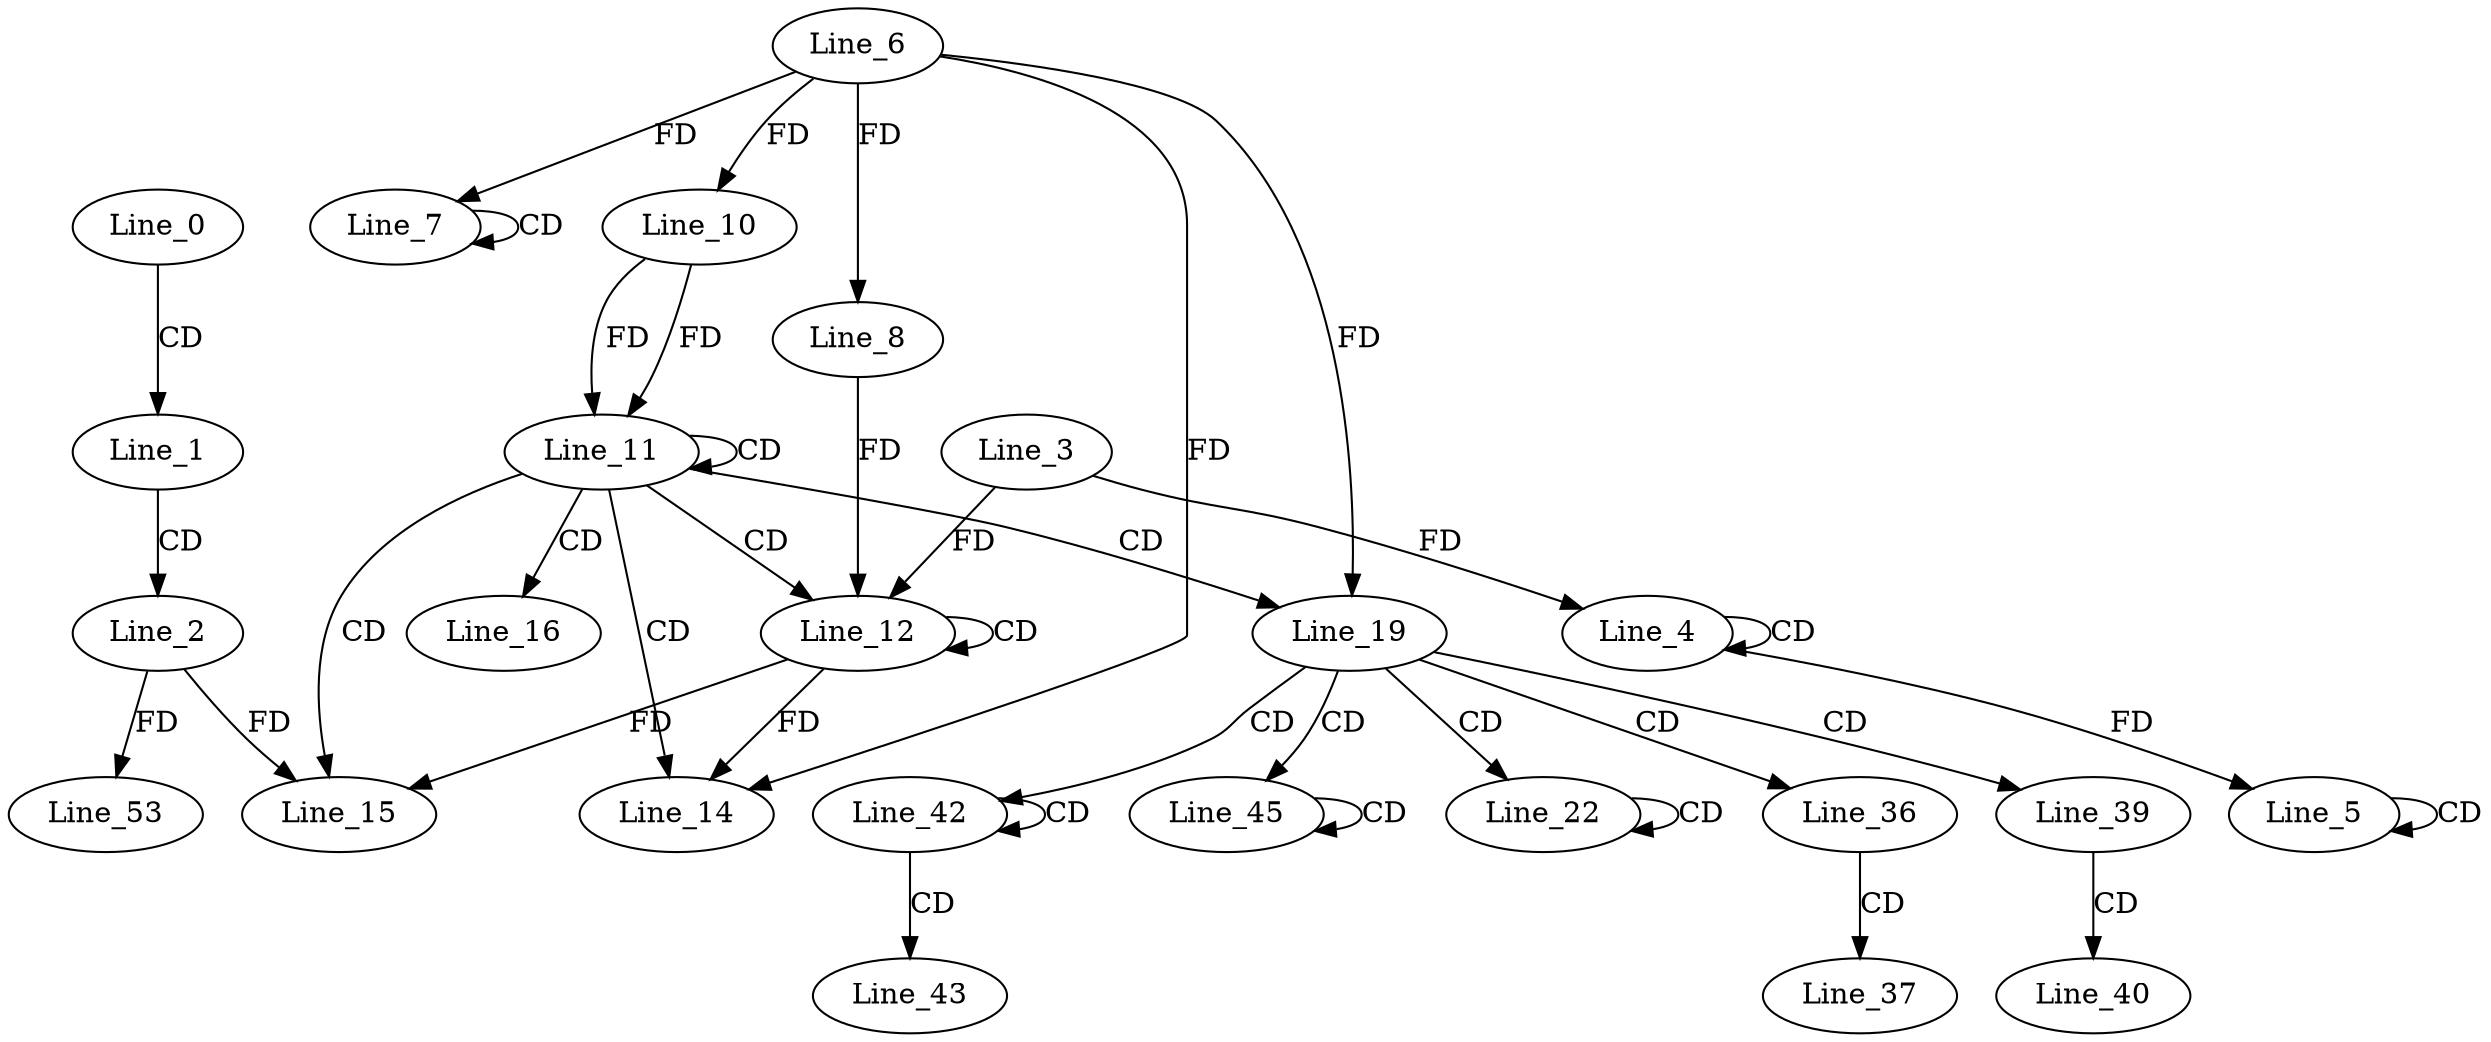 digraph G {
  Line_0;
  Line_1;
  Line_2;
  Line_4;
  Line_4;
  Line_3;
  Line_5;
  Line_5;
  Line_7;
  Line_7;
  Line_6;
  Line_7;
  Line_8;
  Line_10;
  Line_10;
  Line_11;
  Line_11;
  Line_12;
  Line_12;
  Line_8;
  Line_14;
  Line_14;
  Line_15;
  Line_16;
  Line_19;
  Line_19;
  Line_19;
  Line_22;
  Line_22;
  Line_19;
  Line_36;
  Line_37;
  Line_39;
  Line_40;
  Line_42;
  Line_42;
  Line_43;
  Line_45;
  Line_45;
  Line_53;
  Line_0 -> Line_1 [ label="CD" ];
  Line_1 -> Line_2 [ label="CD" ];
  Line_4 -> Line_4 [ label="CD" ];
  Line_3 -> Line_4 [ label="FD" ];
  Line_5 -> Line_5 [ label="CD" ];
  Line_4 -> Line_5 [ label="FD" ];
  Line_7 -> Line_7 [ label="CD" ];
  Line_6 -> Line_7 [ label="FD" ];
  Line_6 -> Line_8 [ label="FD" ];
  Line_6 -> Line_10 [ label="FD" ];
  Line_10 -> Line_11 [ label="FD" ];
  Line_11 -> Line_11 [ label="CD" ];
  Line_10 -> Line_11 [ label="FD" ];
  Line_11 -> Line_12 [ label="CD" ];
  Line_12 -> Line_12 [ label="CD" ];
  Line_3 -> Line_12 [ label="FD" ];
  Line_8 -> Line_12 [ label="FD" ];
  Line_11 -> Line_14 [ label="CD" ];
  Line_12 -> Line_14 [ label="FD" ];
  Line_6 -> Line_14 [ label="FD" ];
  Line_11 -> Line_15 [ label="CD" ];
  Line_12 -> Line_15 [ label="FD" ];
  Line_2 -> Line_15 [ label="FD" ];
  Line_11 -> Line_16 [ label="CD" ];
  Line_11 -> Line_19 [ label="CD" ];
  Line_6 -> Line_19 [ label="FD" ];
  Line_19 -> Line_22 [ label="CD" ];
  Line_22 -> Line_22 [ label="CD" ];
  Line_19 -> Line_36 [ label="CD" ];
  Line_36 -> Line_37 [ label="CD" ];
  Line_19 -> Line_39 [ label="CD" ];
  Line_39 -> Line_40 [ label="CD" ];
  Line_19 -> Line_42 [ label="CD" ];
  Line_42 -> Line_42 [ label="CD" ];
  Line_42 -> Line_43 [ label="CD" ];
  Line_19 -> Line_45 [ label="CD" ];
  Line_45 -> Line_45 [ label="CD" ];
  Line_2 -> Line_53 [ label="FD" ];
}
